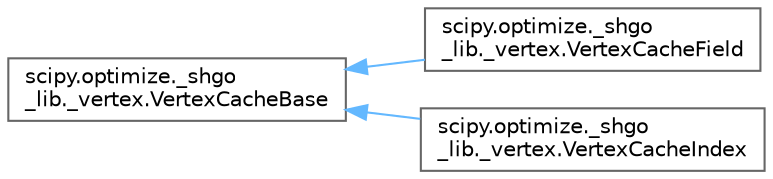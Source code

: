 digraph "Graphical Class Hierarchy"
{
 // LATEX_PDF_SIZE
  bgcolor="transparent";
  edge [fontname=Helvetica,fontsize=10,labelfontname=Helvetica,labelfontsize=10];
  node [fontname=Helvetica,fontsize=10,shape=box,height=0.2,width=0.4];
  rankdir="LR";
  Node0 [id="Node000000",label="scipy.optimize._shgo\l_lib._vertex.VertexCacheBase",height=0.2,width=0.4,color="grey40", fillcolor="white", style="filled",URL="$de/da2/classscipy_1_1optimize_1_1__shgo__lib_1_1__vertex_1_1VertexCacheBase.html",tooltip=" "];
  Node0 -> Node1 [id="edge5218_Node000000_Node000001",dir="back",color="steelblue1",style="solid",tooltip=" "];
  Node1 [id="Node000001",label="scipy.optimize._shgo\l_lib._vertex.VertexCacheField",height=0.2,width=0.4,color="grey40", fillcolor="white", style="filled",URL="$d4/d84/classscipy_1_1optimize_1_1__shgo__lib_1_1__vertex_1_1VertexCacheField.html",tooltip=" "];
  Node0 -> Node2 [id="edge5219_Node000000_Node000002",dir="back",color="steelblue1",style="solid",tooltip=" "];
  Node2 [id="Node000002",label="scipy.optimize._shgo\l_lib._vertex.VertexCacheIndex",height=0.2,width=0.4,color="grey40", fillcolor="white", style="filled",URL="$d6/d5a/classscipy_1_1optimize_1_1__shgo__lib_1_1__vertex_1_1VertexCacheIndex.html",tooltip=" "];
}
